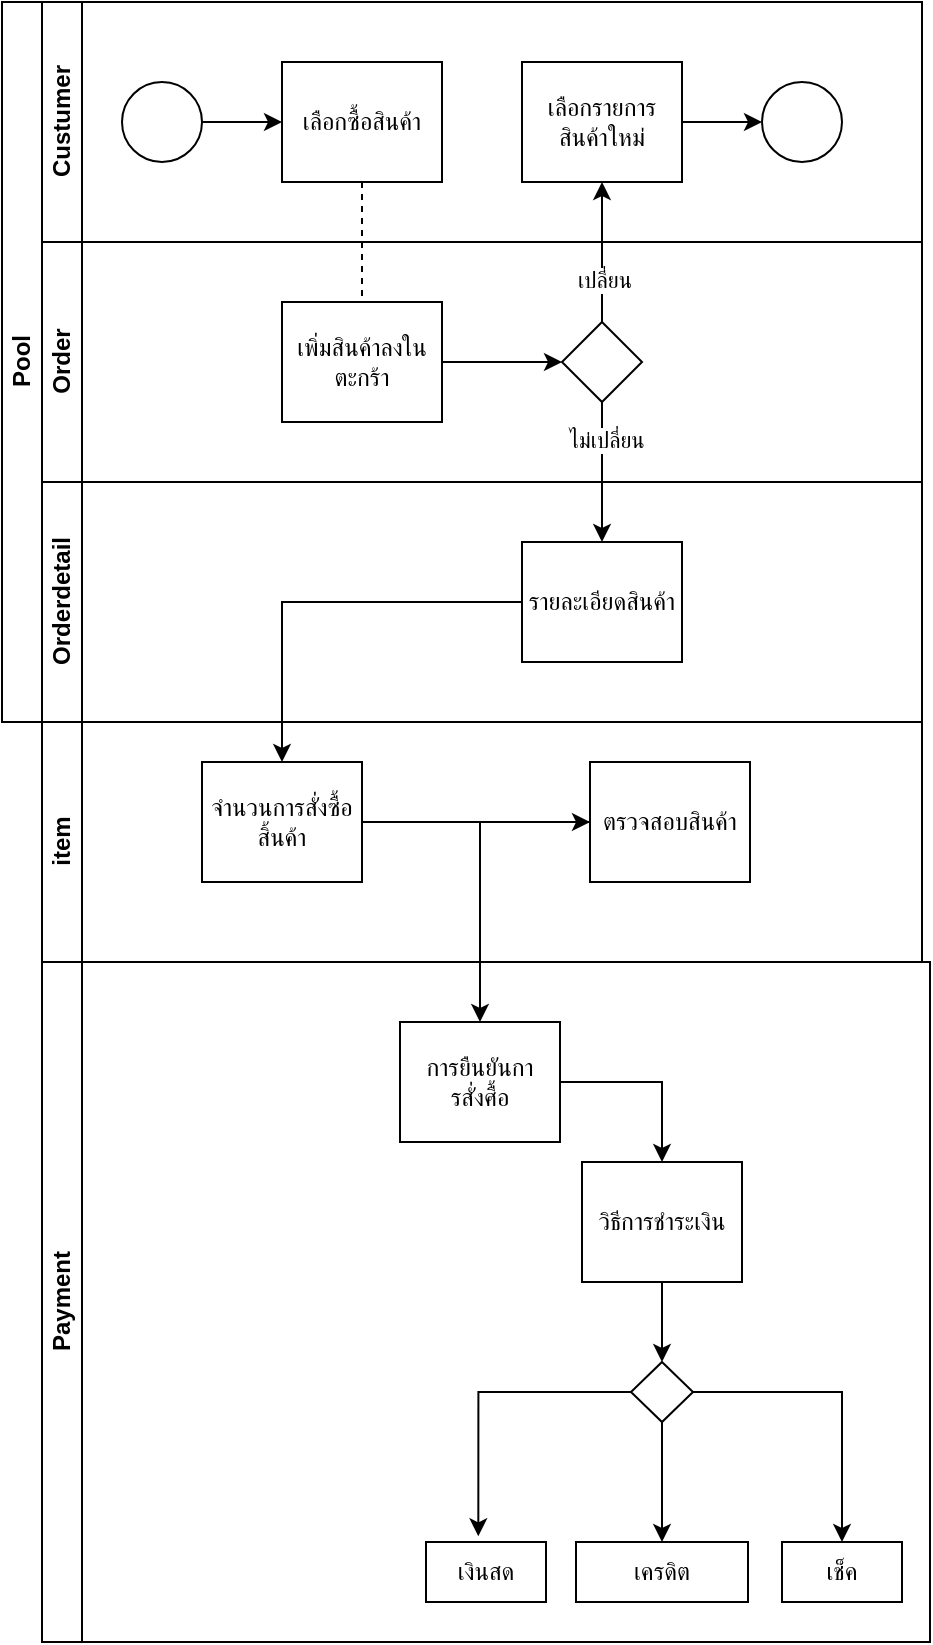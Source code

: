 <mxfile version="22.1.18" type="device">
  <diagram id="prtHgNgQTEPvFCAcTncT" name="Page-1">
    <mxGraphModel dx="1195" dy="650" grid="1" gridSize="10" guides="1" tooltips="1" connect="1" arrows="1" fold="1" page="1" pageScale="1" pageWidth="827" pageHeight="1169" math="0" shadow="0">
      <root>
        <mxCell id="0" />
        <mxCell id="1" parent="0" />
        <mxCell id="dNxyNK7c78bLwvsdeMH5-19" value="Pool" style="swimlane;html=1;childLayout=stackLayout;resizeParent=1;resizeParentMax=0;horizontal=0;startSize=20;horizontalStack=0;" parent="1" vertex="1">
          <mxGeometry x="120" y="120" width="460" height="360" as="geometry">
            <mxRectangle x="120" y="120" width="40" height="60" as="alternateBounds" />
          </mxGeometry>
        </mxCell>
        <mxCell id="dNxyNK7c78bLwvsdeMH5-27" value="" style="edgeStyle=orthogonalEdgeStyle;rounded=0;orthogonalLoop=1;jettySize=auto;html=1;dashed=1;endArrow=none;endFill=0;" parent="dNxyNK7c78bLwvsdeMH5-19" source="dNxyNK7c78bLwvsdeMH5-24" target="dNxyNK7c78bLwvsdeMH5-26" edge="1">
          <mxGeometry relative="1" as="geometry" />
        </mxCell>
        <mxCell id="dNxyNK7c78bLwvsdeMH5-31" style="edgeStyle=orthogonalEdgeStyle;rounded=0;orthogonalLoop=1;jettySize=auto;html=1;endArrow=classic;endFill=1;" parent="dNxyNK7c78bLwvsdeMH5-19" source="dNxyNK7c78bLwvsdeMH5-28" target="dNxyNK7c78bLwvsdeMH5-30" edge="1">
          <mxGeometry relative="1" as="geometry" />
        </mxCell>
        <mxCell id="bDujF7_XZa-81XSd-q1V-2" value="เปลี่ยน" style="edgeLabel;html=1;align=center;verticalAlign=middle;resizable=0;points=[];" vertex="1" connectable="0" parent="dNxyNK7c78bLwvsdeMH5-31">
          <mxGeometry x="-0.388" y="-1" relative="1" as="geometry">
            <mxPoint as="offset" />
          </mxGeometry>
        </mxCell>
        <mxCell id="dNxyNK7c78bLwvsdeMH5-35" style="edgeStyle=orthogonalEdgeStyle;rounded=0;orthogonalLoop=1;jettySize=auto;html=1;endArrow=classic;endFill=1;" parent="dNxyNK7c78bLwvsdeMH5-19" source="dNxyNK7c78bLwvsdeMH5-28" target="dNxyNK7c78bLwvsdeMH5-34" edge="1">
          <mxGeometry relative="1" as="geometry" />
        </mxCell>
        <mxCell id="bDujF7_XZa-81XSd-q1V-3" value="ไม่เปลี่ยน" style="edgeLabel;html=1;align=center;verticalAlign=middle;resizable=0;points=[];" vertex="1" connectable="0" parent="dNxyNK7c78bLwvsdeMH5-35">
          <mxGeometry x="-0.476" y="2" relative="1" as="geometry">
            <mxPoint as="offset" />
          </mxGeometry>
        </mxCell>
        <mxCell id="dNxyNK7c78bLwvsdeMH5-20" value="Custumer" style="swimlane;html=1;startSize=20;horizontal=0;" parent="dNxyNK7c78bLwvsdeMH5-19" vertex="1">
          <mxGeometry x="20" width="440" height="120" as="geometry" />
        </mxCell>
        <mxCell id="dNxyNK7c78bLwvsdeMH5-25" value="" style="edgeStyle=orthogonalEdgeStyle;rounded=0;orthogonalLoop=1;jettySize=auto;html=1;" parent="dNxyNK7c78bLwvsdeMH5-20" source="dNxyNK7c78bLwvsdeMH5-23" target="dNxyNK7c78bLwvsdeMH5-24" edge="1">
          <mxGeometry relative="1" as="geometry" />
        </mxCell>
        <mxCell id="dNxyNK7c78bLwvsdeMH5-23" value="" style="ellipse;whiteSpace=wrap;html=1;" parent="dNxyNK7c78bLwvsdeMH5-20" vertex="1">
          <mxGeometry x="40" y="40" width="40" height="40" as="geometry" />
        </mxCell>
        <mxCell id="dNxyNK7c78bLwvsdeMH5-24" value="เลือกซื้อสินค้า" style="rounded=0;whiteSpace=wrap;html=1;fontFamily=Helvetica;fontSize=12;fontColor=#000000;align=center;" parent="dNxyNK7c78bLwvsdeMH5-20" vertex="1">
          <mxGeometry x="120" y="30" width="80" height="60" as="geometry" />
        </mxCell>
        <mxCell id="dNxyNK7c78bLwvsdeMH5-33" value="" style="edgeStyle=orthogonalEdgeStyle;rounded=0;orthogonalLoop=1;jettySize=auto;html=1;endArrow=classic;endFill=1;" parent="dNxyNK7c78bLwvsdeMH5-20" source="dNxyNK7c78bLwvsdeMH5-30" target="dNxyNK7c78bLwvsdeMH5-32" edge="1">
          <mxGeometry relative="1" as="geometry" />
        </mxCell>
        <mxCell id="dNxyNK7c78bLwvsdeMH5-30" value="เลือกรายการสินค้าใหม่" style="rounded=0;whiteSpace=wrap;html=1;fontFamily=Helvetica;fontSize=12;fontColor=#000000;align=center;" parent="dNxyNK7c78bLwvsdeMH5-20" vertex="1">
          <mxGeometry x="240" y="30" width="80" height="60" as="geometry" />
        </mxCell>
        <mxCell id="dNxyNK7c78bLwvsdeMH5-32" value="" style="ellipse;whiteSpace=wrap;html=1;" parent="dNxyNK7c78bLwvsdeMH5-20" vertex="1">
          <mxGeometry x="360" y="40" width="40" height="40" as="geometry" />
        </mxCell>
        <mxCell id="dNxyNK7c78bLwvsdeMH5-21" value="Order" style="swimlane;html=1;startSize=20;horizontal=0;" parent="dNxyNK7c78bLwvsdeMH5-19" vertex="1">
          <mxGeometry x="20" y="120" width="440" height="120" as="geometry" />
        </mxCell>
        <mxCell id="dNxyNK7c78bLwvsdeMH5-29" value="" style="edgeStyle=orthogonalEdgeStyle;rounded=0;orthogonalLoop=1;jettySize=auto;html=1;endArrow=classic;endFill=1;" parent="dNxyNK7c78bLwvsdeMH5-21" source="dNxyNK7c78bLwvsdeMH5-26" target="dNxyNK7c78bLwvsdeMH5-28" edge="1">
          <mxGeometry relative="1" as="geometry" />
        </mxCell>
        <mxCell id="dNxyNK7c78bLwvsdeMH5-26" value="เพิ่มสินค้าลงในตะกร้า" style="rounded=0;whiteSpace=wrap;html=1;fontFamily=Helvetica;fontSize=12;fontColor=#000000;align=center;" parent="dNxyNK7c78bLwvsdeMH5-21" vertex="1">
          <mxGeometry x="120" y="30" width="80" height="60" as="geometry" />
        </mxCell>
        <mxCell id="dNxyNK7c78bLwvsdeMH5-28" value="" style="rhombus;whiteSpace=wrap;html=1;fontFamily=Helvetica;fontSize=12;fontColor=#000000;align=center;" parent="dNxyNK7c78bLwvsdeMH5-21" vertex="1">
          <mxGeometry x="260" y="40" width="40" height="40" as="geometry" />
        </mxCell>
        <mxCell id="dNxyNK7c78bLwvsdeMH5-22" value="Orderdetail" style="swimlane;html=1;startSize=20;horizontal=0;" parent="dNxyNK7c78bLwvsdeMH5-19" vertex="1">
          <mxGeometry x="20" y="240" width="440" height="120" as="geometry" />
        </mxCell>
        <mxCell id="dNxyNK7c78bLwvsdeMH5-34" value="รายละเอียดสินค้า" style="rounded=0;whiteSpace=wrap;html=1;fontFamily=Helvetica;fontSize=12;fontColor=#000000;align=center;" parent="dNxyNK7c78bLwvsdeMH5-22" vertex="1">
          <mxGeometry x="240" y="30" width="80" height="60" as="geometry" />
        </mxCell>
        <mxCell id="bDujF7_XZa-81XSd-q1V-5" value="item" style="swimlane;html=1;startSize=20;horizontal=0;" vertex="1" parent="1">
          <mxGeometry x="140" y="480" width="440" height="120" as="geometry" />
        </mxCell>
        <mxCell id="bDujF7_XZa-81XSd-q1V-17" value="" style="edgeStyle=orthogonalEdgeStyle;rounded=0;orthogonalLoop=1;jettySize=auto;html=1;" edge="1" parent="bDujF7_XZa-81XSd-q1V-5" source="bDujF7_XZa-81XSd-q1V-14" target="bDujF7_XZa-81XSd-q1V-16">
          <mxGeometry relative="1" as="geometry" />
        </mxCell>
        <mxCell id="bDujF7_XZa-81XSd-q1V-14" value="จำนวนการสั่งซื้อสิ้นค้า" style="rounded=0;whiteSpace=wrap;html=1;fontFamily=Helvetica;fontSize=12;fontColor=#000000;align=center;" vertex="1" parent="bDujF7_XZa-81XSd-q1V-5">
          <mxGeometry x="80" y="20" width="80" height="60" as="geometry" />
        </mxCell>
        <mxCell id="bDujF7_XZa-81XSd-q1V-16" value="ตรวจสอบสินค้า" style="rounded=0;whiteSpace=wrap;html=1;fontFamily=Helvetica;fontSize=12;fontColor=#000000;align=center;" vertex="1" parent="bDujF7_XZa-81XSd-q1V-5">
          <mxGeometry x="274" y="20" width="80" height="60" as="geometry" />
        </mxCell>
        <mxCell id="bDujF7_XZa-81XSd-q1V-9" value="Payment" style="swimlane;html=1;startSize=20;horizontal=0;" vertex="1" parent="1">
          <mxGeometry x="140" y="600" width="444" height="340" as="geometry" />
        </mxCell>
        <mxCell id="bDujF7_XZa-81XSd-q1V-21" value="" style="edgeStyle=orthogonalEdgeStyle;rounded=0;orthogonalLoop=1;jettySize=auto;html=1;" edge="1" parent="bDujF7_XZa-81XSd-q1V-9" source="bDujF7_XZa-81XSd-q1V-18" target="bDujF7_XZa-81XSd-q1V-20">
          <mxGeometry relative="1" as="geometry" />
        </mxCell>
        <mxCell id="bDujF7_XZa-81XSd-q1V-18" value="การยืนยันการสั่งศื้อ" style="rounded=0;whiteSpace=wrap;html=1;fontFamily=Helvetica;fontSize=12;fontColor=#000000;align=center;" vertex="1" parent="bDujF7_XZa-81XSd-q1V-9">
          <mxGeometry x="179" y="30" width="80" height="60" as="geometry" />
        </mxCell>
        <mxCell id="bDujF7_XZa-81XSd-q1V-20" value="วิธีการชำระเงิน" style="rounded=0;whiteSpace=wrap;html=1;fontFamily=Helvetica;fontSize=12;fontColor=#000000;align=center;" vertex="1" parent="bDujF7_XZa-81XSd-q1V-9">
          <mxGeometry x="270" y="100" width="80" height="60" as="geometry" />
        </mxCell>
        <mxCell id="bDujF7_XZa-81XSd-q1V-25" value="" style="edgeStyle=orthogonalEdgeStyle;rounded=0;orthogonalLoop=1;jettySize=auto;html=1;entryX=0.436;entryY=-0.095;entryDx=0;entryDy=0;entryPerimeter=0;" edge="1" parent="bDujF7_XZa-81XSd-q1V-9" source="bDujF7_XZa-81XSd-q1V-22" target="bDujF7_XZa-81XSd-q1V-27">
          <mxGeometry relative="1" as="geometry">
            <mxPoint x="170" y="250" as="targetPoint" />
          </mxGeometry>
        </mxCell>
        <mxCell id="bDujF7_XZa-81XSd-q1V-29" value="" style="edgeStyle=orthogonalEdgeStyle;rounded=0;orthogonalLoop=1;jettySize=auto;html=1;" edge="1" parent="bDujF7_XZa-81XSd-q1V-9" source="bDujF7_XZa-81XSd-q1V-22" target="bDujF7_XZa-81XSd-q1V-28">
          <mxGeometry relative="1" as="geometry" />
        </mxCell>
        <mxCell id="bDujF7_XZa-81XSd-q1V-31" value="" style="edgeStyle=orthogonalEdgeStyle;rounded=0;orthogonalLoop=1;jettySize=auto;html=1;" edge="1" parent="bDujF7_XZa-81XSd-q1V-9" source="bDujF7_XZa-81XSd-q1V-22" target="bDujF7_XZa-81XSd-q1V-30">
          <mxGeometry relative="1" as="geometry" />
        </mxCell>
        <mxCell id="bDujF7_XZa-81XSd-q1V-22" value="" style="rhombus;whiteSpace=wrap;html=1;fontColor=#000000;rounded=0;" vertex="1" parent="bDujF7_XZa-81XSd-q1V-9">
          <mxGeometry x="294.5" y="200" width="31" height="30" as="geometry" />
        </mxCell>
        <mxCell id="bDujF7_XZa-81XSd-q1V-23" value="" style="edgeStyle=orthogonalEdgeStyle;rounded=0;orthogonalLoop=1;jettySize=auto;html=1;" edge="1" parent="bDujF7_XZa-81XSd-q1V-9" source="bDujF7_XZa-81XSd-q1V-20" target="bDujF7_XZa-81XSd-q1V-22">
          <mxGeometry relative="1" as="geometry" />
        </mxCell>
        <mxCell id="bDujF7_XZa-81XSd-q1V-27" value="เงินสด" style="rounded=0;whiteSpace=wrap;html=1;" vertex="1" parent="bDujF7_XZa-81XSd-q1V-9">
          <mxGeometry x="192" y="290" width="60" height="30" as="geometry" />
        </mxCell>
        <mxCell id="bDujF7_XZa-81XSd-q1V-28" value="เครดิต" style="whiteSpace=wrap;html=1;fontColor=#000000;rounded=0;" vertex="1" parent="bDujF7_XZa-81XSd-q1V-9">
          <mxGeometry x="267" y="290" width="86" height="30" as="geometry" />
        </mxCell>
        <mxCell id="bDujF7_XZa-81XSd-q1V-30" value="เช็ค" style="whiteSpace=wrap;html=1;fontColor=#000000;rounded=0;" vertex="1" parent="bDujF7_XZa-81XSd-q1V-9">
          <mxGeometry x="370" y="290" width="60" height="30" as="geometry" />
        </mxCell>
        <mxCell id="bDujF7_XZa-81XSd-q1V-12" style="edgeStyle=orthogonalEdgeStyle;rounded=0;orthogonalLoop=1;jettySize=auto;html=1;entryX=0.5;entryY=0;entryDx=0;entryDy=0;" edge="1" parent="1" source="dNxyNK7c78bLwvsdeMH5-34" target="bDujF7_XZa-81XSd-q1V-14">
          <mxGeometry relative="1" as="geometry">
            <mxPoint x="300" y="550" as="targetPoint" />
          </mxGeometry>
        </mxCell>
        <mxCell id="bDujF7_XZa-81XSd-q1V-19" value="" style="edgeStyle=orthogonalEdgeStyle;rounded=0;orthogonalLoop=1;jettySize=auto;html=1;" edge="1" parent="1" source="bDujF7_XZa-81XSd-q1V-16" target="bDujF7_XZa-81XSd-q1V-18">
          <mxGeometry relative="1" as="geometry" />
        </mxCell>
      </root>
    </mxGraphModel>
  </diagram>
</mxfile>
